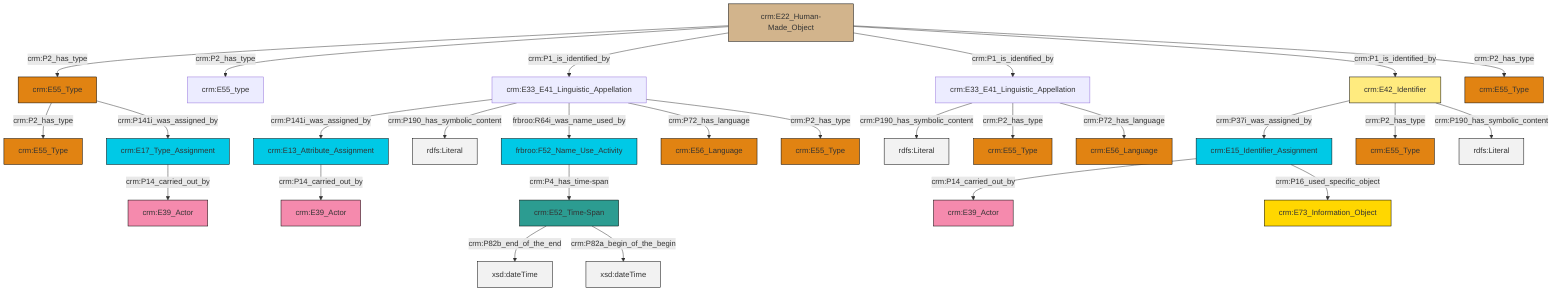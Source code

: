 graph TD
classDef Literal fill:#f2f2f2,stroke:#000000;
classDef CRM_Entity fill:#FFFFFF,stroke:#000000;
classDef Temporal_Entity fill:#00C9E6, stroke:#000000;
classDef Type fill:#E18312, stroke:#000000;
classDef Time-Span fill:#2C9C91, stroke:#000000;
classDef Appellation fill:#FFEB7F, stroke:#000000;
classDef Place fill:#008836, stroke:#000000;
classDef Persistent_Item fill:#B266B2, stroke:#000000;
classDef Conceptual_Object fill:#FFD700, stroke:#000000;
classDef Physical_Thing fill:#D2B48C, stroke:#000000;
classDef Actor fill:#f58aad, stroke:#000000;
classDef PC_Classes fill:#4ce600, stroke:#000000;
classDef Multi fill:#cccccc,stroke:#000000;

6["crm:E33_E41_Linguistic_Appellation"]:::Default -->|crm:P141i_was_assigned_by| 7["crm:E13_Attribute_Assignment"]:::Temporal_Entity
6["crm:E33_E41_Linguistic_Appellation"]:::Default -->|crm:P190_has_symbolic_content| 8[rdfs:Literal]:::Literal
9["crm:E55_Type"]:::Type -->|crm:P2_has_type| 10["crm:E55_Type"]:::Type
14["crm:E52_Time-Span"]:::Time-Span -->|crm:P82b_end_of_the_end| 15[xsd:dateTime]:::Literal
9["crm:E55_Type"]:::Type -->|crm:P141i_was_assigned_by| 18["crm:E17_Type_Assignment"]:::Temporal_Entity
0["crm:E15_Identifier_Assignment"]:::Temporal_Entity -->|crm:P14_carried_out_by| 22["crm:E39_Actor"]:::Actor
18["crm:E17_Type_Assignment"]:::Temporal_Entity -->|crm:P14_carried_out_by| 23["crm:E39_Actor"]:::Actor
12["frbroo:F52_Name_Use_Activity"]:::Temporal_Entity -->|crm:P4_has_time-span| 14["crm:E52_Time-Span"]:::Time-Span
6["crm:E33_E41_Linguistic_Appellation"]:::Default -->|frbroo:R64i_was_name_used_by| 12["frbroo:F52_Name_Use_Activity"]:::Temporal_Entity
6["crm:E33_E41_Linguistic_Appellation"]:::Default -->|crm:P72_has_language| 24["crm:E56_Language"]:::Type
25["crm:E33_E41_Linguistic_Appellation"]:::Default -->|crm:P190_has_symbolic_content| 26[rdfs:Literal]:::Literal
14["crm:E52_Time-Span"]:::Time-Span -->|crm:P82a_begin_of_the_begin| 27[xsd:dateTime]:::Literal
0["crm:E15_Identifier_Assignment"]:::Temporal_Entity -->|crm:P16_used_specific_object| 28["crm:E73_Information_Object"]:::Conceptual_Object
25["crm:E33_E41_Linguistic_Appellation"]:::Default -->|crm:P2_has_type| 2["crm:E55_Type"]:::Type
20["crm:E22_Human-Made_Object"]:::Physical_Thing -->|crm:P2_has_type| 9["crm:E55_Type"]:::Type
6["crm:E33_E41_Linguistic_Appellation"]:::Default -->|crm:P2_has_type| 33["crm:E55_Type"]:::Type
37["crm:E42_Identifier"]:::Appellation -->|crm:P37i_was_assigned_by| 0["crm:E15_Identifier_Assignment"]:::Temporal_Entity
20["crm:E22_Human-Made_Object"]:::Physical_Thing -->|crm:P2_has_type| 16["crm:E55_type"]:::Default
20["crm:E22_Human-Made_Object"]:::Physical_Thing -->|crm:P1_is_identified_by| 6["crm:E33_E41_Linguistic_Appellation"]:::Default
25["crm:E33_E41_Linguistic_Appellation"]:::Default -->|crm:P72_has_language| 4["crm:E56_Language"]:::Type
37["crm:E42_Identifier"]:::Appellation -->|crm:P2_has_type| 30["crm:E55_Type"]:::Type
20["crm:E22_Human-Made_Object"]:::Physical_Thing -->|crm:P1_is_identified_by| 25["crm:E33_E41_Linguistic_Appellation"]:::Default
20["crm:E22_Human-Made_Object"]:::Physical_Thing -->|crm:P1_is_identified_by| 37["crm:E42_Identifier"]:::Appellation
7["crm:E13_Attribute_Assignment"]:::Temporal_Entity -->|crm:P14_carried_out_by| 42["crm:E39_Actor"]:::Actor
20["crm:E22_Human-Made_Object"]:::Physical_Thing -->|crm:P2_has_type| 39["crm:E55_Type"]:::Type
37["crm:E42_Identifier"]:::Appellation -->|crm:P190_has_symbolic_content| 49[rdfs:Literal]:::Literal